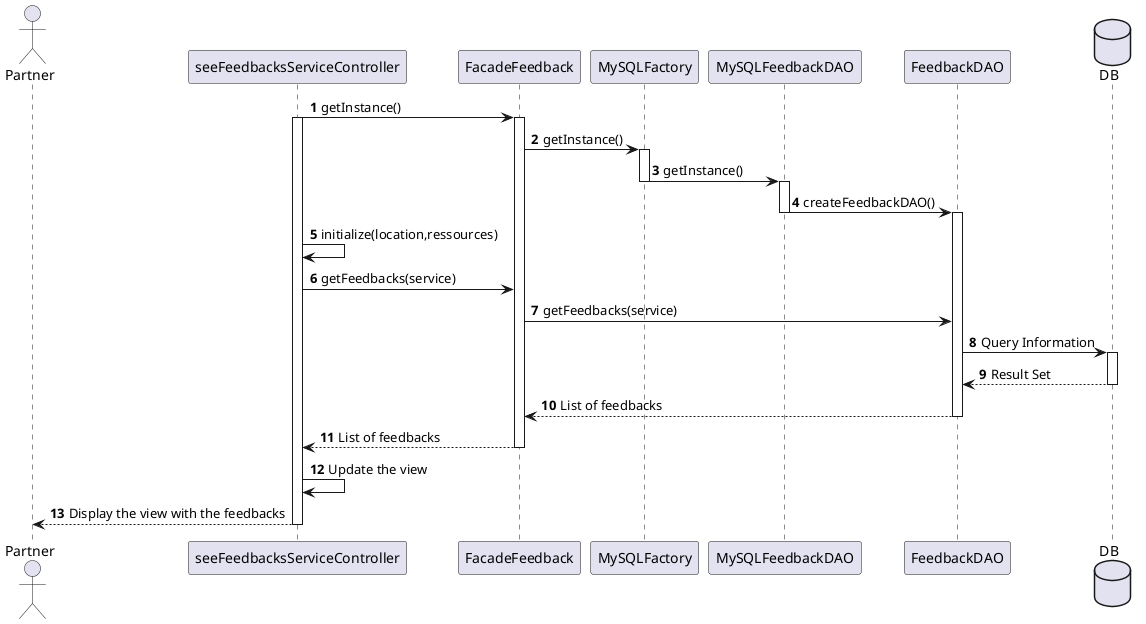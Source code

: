 @startuml
autonumber
actor Partner
seeFeedbacksServiceController -> FacadeFeedback : getInstance()
activate seeFeedbacksServiceController
activate FacadeFeedback
FacadeFeedback -> MySQLFactory : getInstance()
activate MySQLFactory
MySQLFactory -> MySQLFeedbackDAO : getInstance()
deactivate MySQLFactory
activate MySQLFeedbackDAO
MySQLFeedbackDAO -> FeedbackDAO : createFeedbackDAO()
deactivate MySQLFeedbackDAO
activate FeedbackDAO
seeFeedbacksServiceController -> seeFeedbacksServiceController : initialize(location,ressources)
seeFeedbacksServiceController -> FacadeFeedback : getFeedbacks(service)
FacadeFeedback -> FeedbackDAO : getFeedbacks(service)
database DB
FeedbackDAO -> DB : Query Information
activate DB
DB --> FeedbackDAO : Result Set
deactivate DB
FeedbackDAO --> FacadeFeedback : List of feedbacks
deactivate FeedbackDAO
FacadeFeedback --> seeFeedbacksServiceController : List of feedbacks
deactivate FacadeFeedback
seeFeedbacksServiceController -> seeFeedbacksServiceController : Update the view
seeFeedbacksServiceController --> Partner : Display the view with the feedbacks
deactivate seeFeedbacksServiceController
@enduml